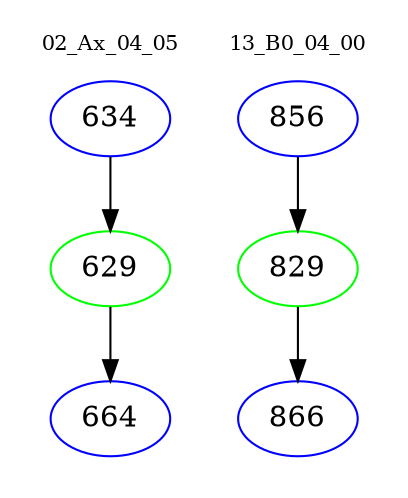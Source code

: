 digraph{
subgraph cluster_0 {
color = white
label = "02_Ax_04_05";
fontsize=10;
T0_634 [label="634", color="blue"]
T0_634 -> T0_629 [color="black"]
T0_629 [label="629", color="green"]
T0_629 -> T0_664 [color="black"]
T0_664 [label="664", color="blue"]
}
subgraph cluster_1 {
color = white
label = "13_B0_04_00";
fontsize=10;
T1_856 [label="856", color="blue"]
T1_856 -> T1_829 [color="black"]
T1_829 [label="829", color="green"]
T1_829 -> T1_866 [color="black"]
T1_866 [label="866", color="blue"]
}
}
